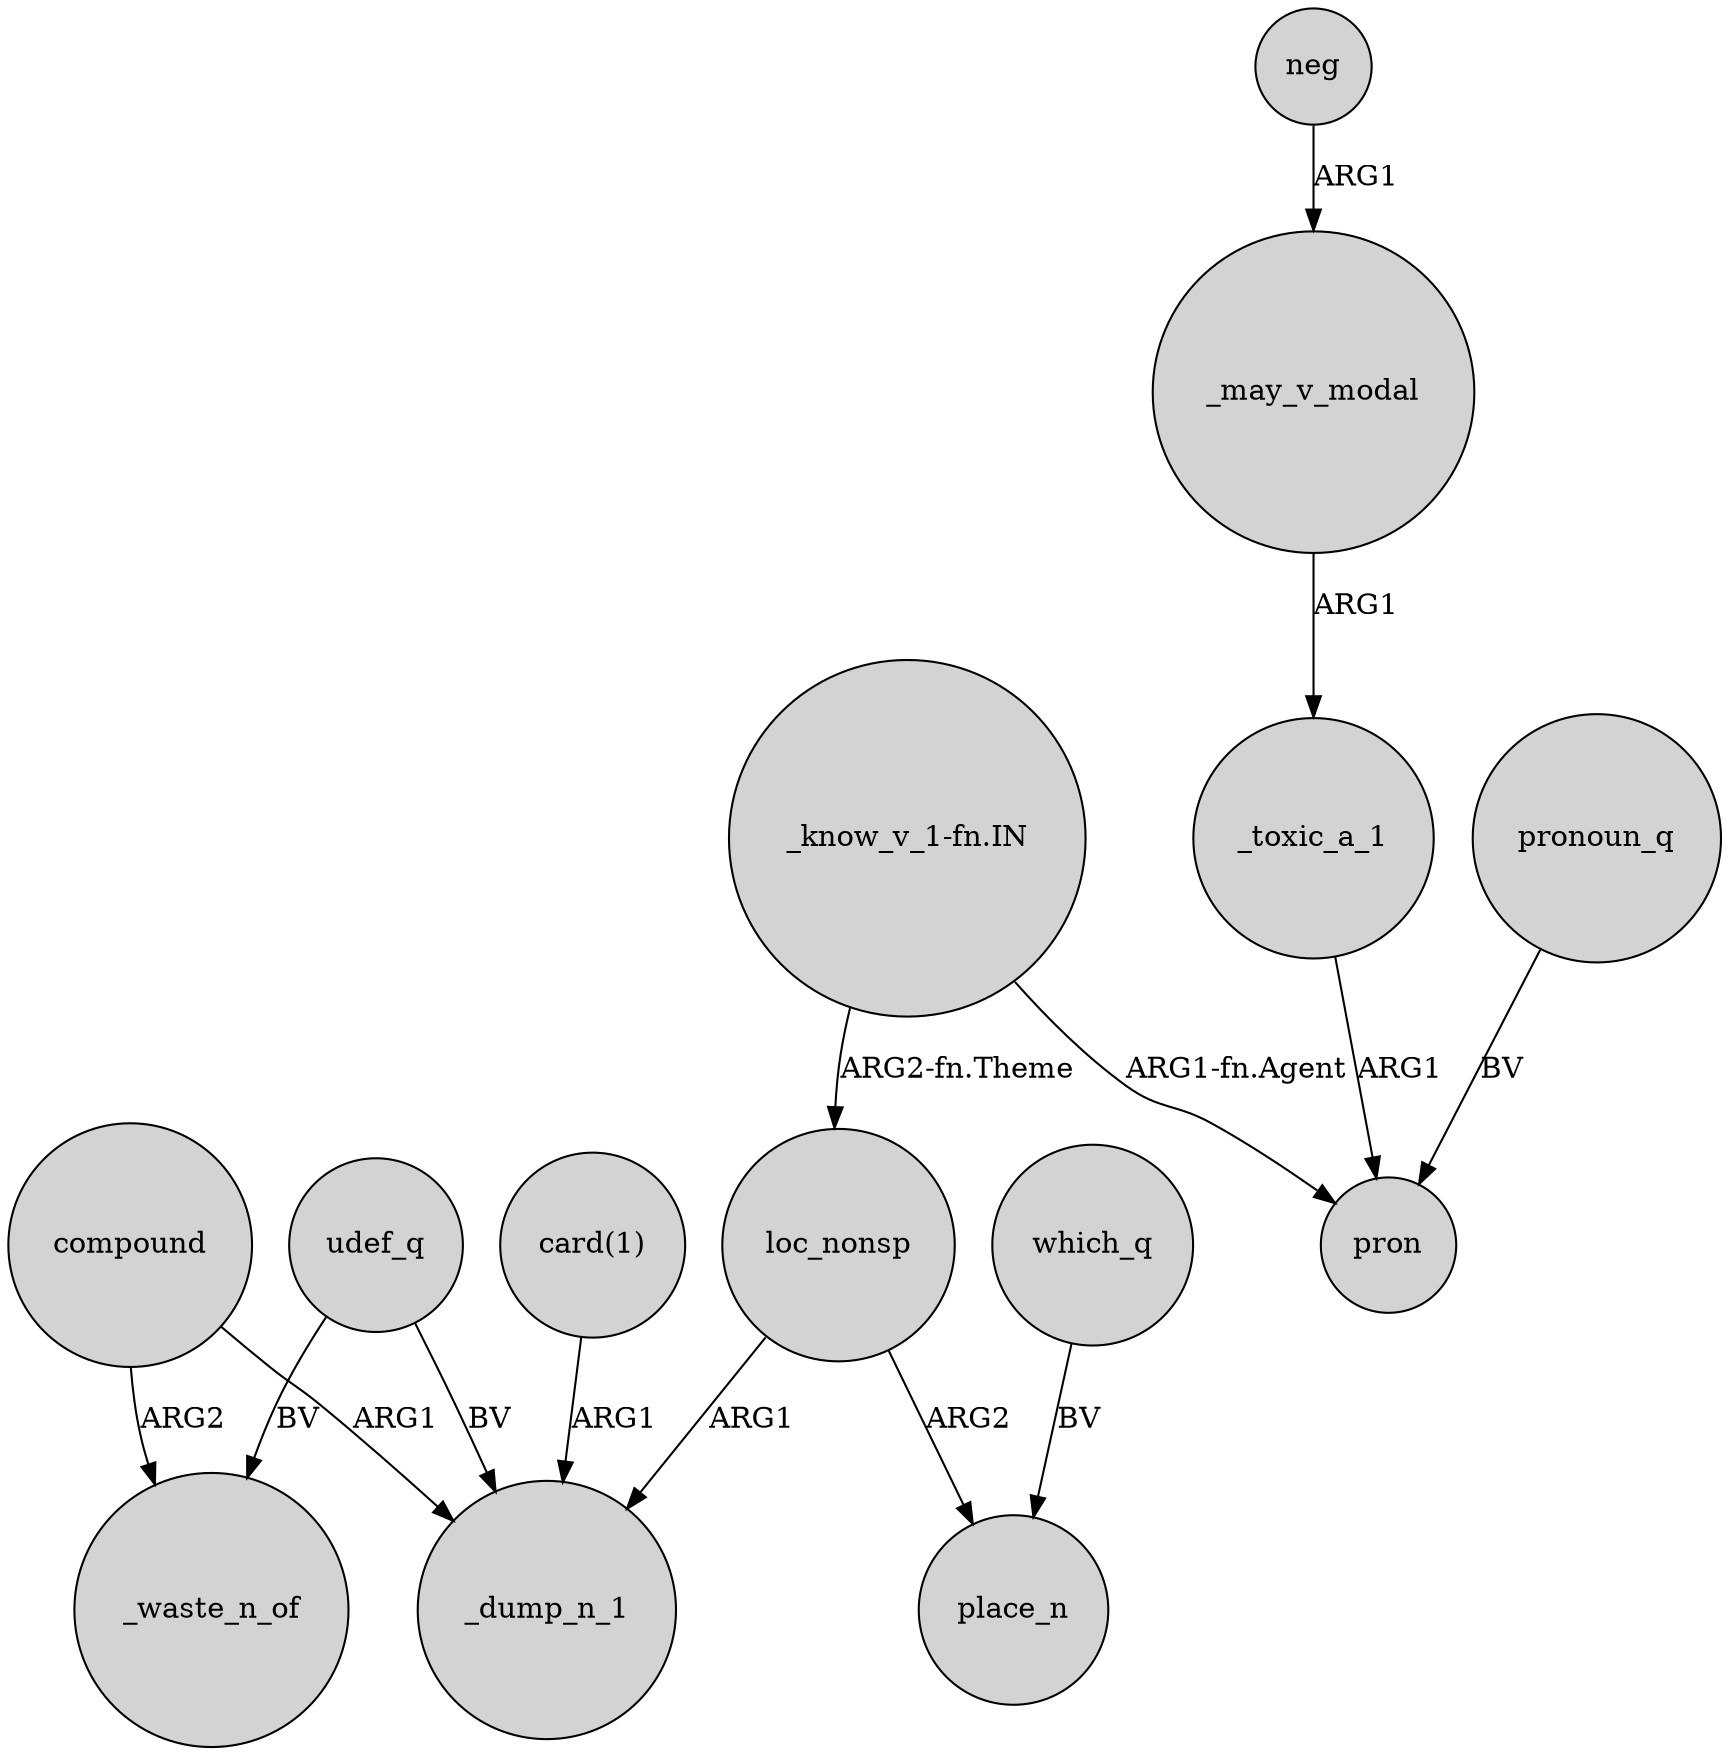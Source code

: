 digraph {
	node [shape=circle style=filled]
	udef_q -> _dump_n_1 [label=BV]
	"card(1)" -> _dump_n_1 [label=ARG1]
	loc_nonsp -> place_n [label=ARG2]
	udef_q -> _waste_n_of [label=BV]
	"_know_v_1-fn.IN" -> pron [label="ARG1-fn.Agent"]
	"_know_v_1-fn.IN" -> loc_nonsp [label="ARG2-fn.Theme"]
	_toxic_a_1 -> pron [label=ARG1]
	_may_v_modal -> _toxic_a_1 [label=ARG1]
	compound -> _waste_n_of [label=ARG2]
	compound -> _dump_n_1 [label=ARG1]
	loc_nonsp -> _dump_n_1 [label=ARG1]
	which_q -> place_n [label=BV]
	neg -> _may_v_modal [label=ARG1]
	pronoun_q -> pron [label=BV]
}
